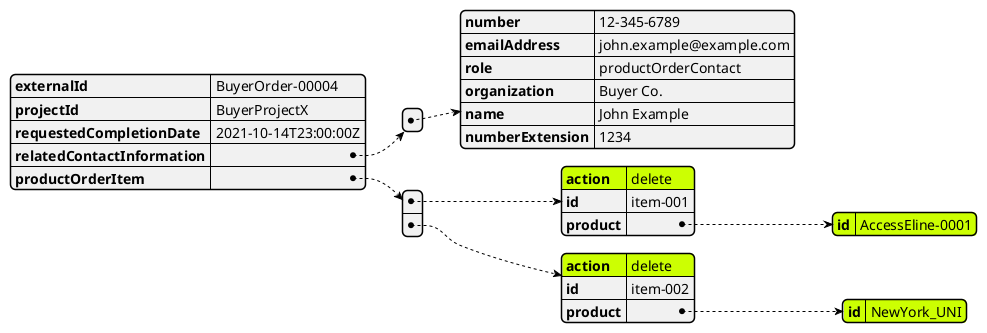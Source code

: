 @startjson

#highlight "productOrderItem" / "0"/ "action"
#highlight "productOrderItem" / "1"/ "action"

#highlight "productOrderItem" / "0" / "product" / "id"
#highlight "productOrderItem" / "1" / "product" / "id"

{
  "externalId": "BuyerOrder-00004",
  "projectId": "BuyerProjectX",
  "requestedCompletionDate": "2021-10-14T23:00:00Z",
  "relatedContactInformation": [
    {
      "number": "12-345-6789",
      "emailAddress": "john.example@example.com",
      "role": "productOrderContact",
      "organization": "Buyer Co.",
      "name": "John Example",
      "numberExtension": "1234"
    }
  ],
  "productOrderItem": [
    {
      "action": "delete",
      "id": "item-001",
      "product": {
        "id": "AccessEline-0001"
      }
    },
    {
      "action": "delete",
      "id": "item-002",
      "product": {
        "id": "NewYork_UNI"
      }
    }
  ]
}
@endjson